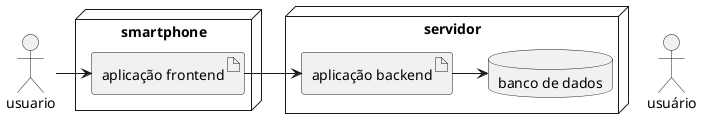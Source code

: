 @startuml

Actor usuário

node smartphone {
  artifact "aplicação frontend" as frontend
}

node servidor {
  artifact "aplicação backend" as backend
  database "banco de dados" as db
}
usuario -> frontend
frontend -> backend
backend -> db


@enduml